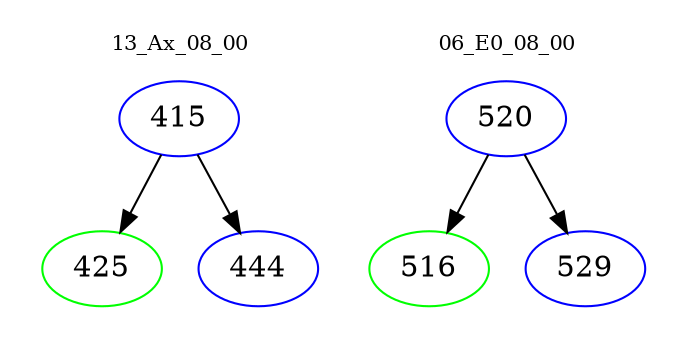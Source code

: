 digraph{
subgraph cluster_0 {
color = white
label = "13_Ax_08_00";
fontsize=10;
T0_415 [label="415", color="blue"]
T0_415 -> T0_425 [color="black"]
T0_425 [label="425", color="green"]
T0_415 -> T0_444 [color="black"]
T0_444 [label="444", color="blue"]
}
subgraph cluster_1 {
color = white
label = "06_E0_08_00";
fontsize=10;
T1_520 [label="520", color="blue"]
T1_520 -> T1_516 [color="black"]
T1_516 [label="516", color="green"]
T1_520 -> T1_529 [color="black"]
T1_529 [label="529", color="blue"]
}
}
